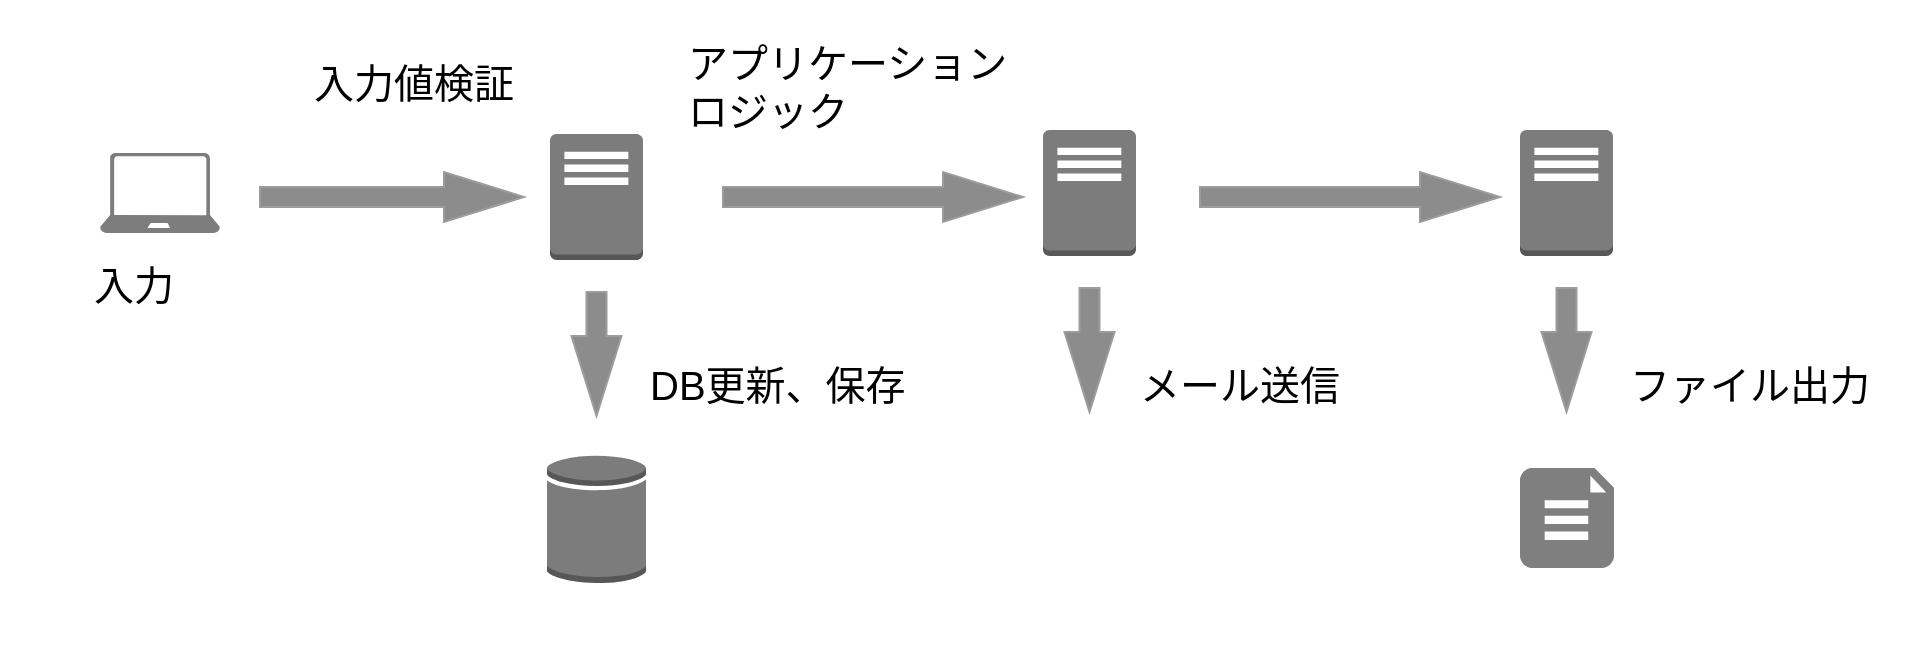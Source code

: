 <mxfile version="11.2.5" type="device" pages="6"><diagram id="GB4CVjPIeTx6nZwLK6ki" name="data"><mxGraphModel dx="1086" dy="626" grid="1" gridSize="10" guides="1" tooltips="1" connect="1" arrows="1" fold="1" page="1" pageScale="1" pageWidth="827" pageHeight="1169" math="0" shadow="0"><root><mxCell id="0"/><mxCell id="1" parent="0"/><mxCell id="DGPiBddQrB3Bt0iw4T6g-1" value="" style="pointerEvents=1;shadow=0;dashed=0;html=1;strokeColor=none;labelPosition=center;verticalLabelPosition=bottom;verticalAlign=top;align=center;shape=mxgraph.azure.laptop;fillColor=#7D7D7D;fontSize=26;fontColor=#000000;" vertex="1" parent="1"><mxGeometry x="60" y="299.5" width="60" height="40" as="geometry"/></mxCell><mxCell id="DGPiBddQrB3Bt0iw4T6g-3" value="" style="outlineConnect=0;dashed=0;verticalLabelPosition=bottom;verticalAlign=top;align=center;html=1;shape=mxgraph.aws3.traditional_server;fillColor=#7D7C7C;gradientColor=none;strokeColor=#9C9C9C;strokeWidth=1;fontSize=26;fontColor=#000000;" vertex="1" parent="1"><mxGeometry x="285" y="290" width="46.5" height="63" as="geometry"/></mxCell><mxCell id="DGPiBddQrB3Bt0iw4T6g-5" value="" style="html=1;shadow=0;dashed=0;align=center;verticalAlign=middle;shape=mxgraph.arrows2.arrow;dy=0.6;dx=40;notch=0;strokeColor=#9C9C9C;strokeWidth=1;fillColor=#8C8C8C;fontSize=26;fontColor=#000000;" vertex="1" parent="1"><mxGeometry x="140" y="309" width="132" height="25" as="geometry"/></mxCell><mxCell id="DGPiBddQrB3Bt0iw4T6g-9" value="" style="outlineConnect=0;dashed=0;verticalLabelPosition=bottom;verticalAlign=top;align=center;html=1;shape=mxgraph.aws3.generic_database;fillColor=#7D7C7C;gradientColor=none;strokeColor=#9C9C9C;strokeWidth=1;fontSize=26;fontColor=#000000;" vertex="1" parent="1"><mxGeometry x="283.5" y="450" width="49.5" height="64.5" as="geometry"/></mxCell><mxCell id="DGPiBddQrB3Bt0iw4T6g-14" value="" style="shape=image;html=1;verticalAlign=top;verticalLabelPosition=bottom;labelBackgroundColor=#ffffff;imageAspect=0;aspect=fixed;image=https://cdn3.iconfinder.com/data/icons/interface-39/24/freebies1_expanded-13-128.png;strokeColor=#9C9C9C;strokeWidth=1;fillColor=#8C8C8C;fontSize=26;fontColor=#9C9C9C;" vertex="1" parent="1"><mxGeometry x="568" y="240" width="50" height="50" as="geometry"/></mxCell><mxCell id="DGPiBddQrB3Bt0iw4T6g-15" value="" style="html=1;shadow=0;dashed=0;align=center;verticalAlign=middle;shape=mxgraph.arrows2.arrow;dy=0.6;dx=40;notch=0;strokeColor=#9C9C9C;strokeWidth=1;fillColor=#8C8C8C;fontSize=26;fontColor=#000000;direction=south;" vertex="1" parent="1"><mxGeometry x="295.75" y="369" width="25" height="62" as="geometry"/></mxCell><mxCell id="DGPiBddQrB3Bt0iw4T6g-16" value="" style="html=1;shadow=0;dashed=0;align=center;verticalAlign=middle;shape=mxgraph.arrows2.arrow;dy=0.6;dx=40;notch=0;strokeColor=#9C9C9C;strokeWidth=1;fillColor=#8C8C8C;fontSize=26;fontColor=#000000;" vertex="1" parent="1"><mxGeometry x="371.5" y="309" width="150" height="25" as="geometry"/></mxCell><mxCell id="DGPiBddQrB3Bt0iw4T6g-18" value="" style="outlineConnect=0;dashed=0;verticalLabelPosition=bottom;verticalAlign=top;align=center;html=1;shape=mxgraph.aws3.traditional_server;fillColor=#7D7C7C;gradientColor=none;strokeColor=#9C9C9C;strokeWidth=1;fontSize=26;fontColor=#000000;" vertex="1" parent="1"><mxGeometry x="531.5" y="288" width="46.5" height="63" as="geometry"/></mxCell><mxCell id="DGPiBddQrB3Bt0iw4T6g-20" value="" style="html=1;shadow=0;dashed=0;align=center;verticalAlign=middle;shape=mxgraph.arrows2.arrow;dy=0.6;dx=40;notch=0;strokeColor=#9C9C9C;strokeWidth=1;fillColor=#8C8C8C;fontSize=26;fontColor=#000000;direction=south;" vertex="1" parent="1"><mxGeometry x="542.25" y="367" width="25" height="62" as="geometry"/></mxCell><mxCell id="DGPiBddQrB3Bt0iw4T6g-21" value="" style="shape=image;verticalAlign=top;verticalLabelPosition=bottom;labelBackgroundColor=none;imageAspect=0;aspect=fixed;image=https://cdn3.iconfinder.com/data/icons/faticons/32/mail-01-128.png;strokeColor=#9C9C9C;strokeWidth=1;fillColor=#8C8C8C;fontSize=26;fontColor=none;labelBorderColor=none;noLabel=1;textOpacity=50;" vertex="1" parent="1"><mxGeometry x="520" y="444.5" width="70" height="70" as="geometry"/></mxCell><mxCell id="DGPiBddQrB3Bt0iw4T6g-22" value="" style="shape=image;html=1;verticalAlign=top;verticalLabelPosition=bottom;labelBackgroundColor=#ffffff;imageAspect=0;aspect=fixed;image=https://cdn3.iconfinder.com/data/icons/interface-39/24/freebies1_expanded-13-128.png;strokeColor=#9C9C9C;strokeWidth=1;fillColor=#8C8C8C;fontSize=26;fontColor=#9C9C9C;" vertex="1" parent="1"><mxGeometry x="806.5" y="240" width="50" height="50" as="geometry"/></mxCell><mxCell id="DGPiBddQrB3Bt0iw4T6g-23" value="" style="html=1;shadow=0;dashed=0;align=center;verticalAlign=middle;shape=mxgraph.arrows2.arrow;dy=0.6;dx=40;notch=0;strokeColor=#9C9C9C;strokeWidth=1;fillColor=#8C8C8C;fontSize=26;fontColor=#000000;" vertex="1" parent="1"><mxGeometry x="610" y="309" width="150" height="25" as="geometry"/></mxCell><mxCell id="DGPiBddQrB3Bt0iw4T6g-24" value="" style="outlineConnect=0;dashed=0;verticalLabelPosition=bottom;verticalAlign=top;align=center;html=1;shape=mxgraph.aws3.traditional_server;fillColor=#7D7C7C;gradientColor=none;strokeColor=#9C9C9C;strokeWidth=1;fontSize=26;fontColor=#000000;" vertex="1" parent="1"><mxGeometry x="770" y="288" width="46.5" height="63" as="geometry"/></mxCell><mxCell id="DGPiBddQrB3Bt0iw4T6g-25" value="" style="html=1;shadow=0;dashed=0;align=center;verticalAlign=middle;shape=mxgraph.arrows2.arrow;dy=0.6;dx=40;notch=0;strokeColor=#9C9C9C;strokeWidth=1;fillColor=#8C8C8C;fontSize=26;fontColor=#000000;direction=south;" vertex="1" parent="1"><mxGeometry x="780.75" y="367" width="25" height="62" as="geometry"/></mxCell><mxCell id="DGPiBddQrB3Bt0iw4T6g-27" value="" style="pointerEvents=1;shadow=0;dashed=0;html=1;strokeColor=none;labelPosition=center;verticalLabelPosition=bottom;verticalAlign=top;align=center;shape=mxgraph.azure.file_2;fillColor=#7F7F7F;labelBackgroundColor=none;fontSize=26;fontColor=none;" vertex="1" parent="1"><mxGeometry x="770" y="457" width="47" height="50" as="geometry"/></mxCell><mxCell id="DGPiBddQrB3Bt0iw4T6g-29" value="" style="shape=image;html=1;verticalAlign=top;verticalLabelPosition=bottom;labelBackgroundColor=#ffffff;imageAspect=0;aspect=fixed;image=https://cdn0.iconfinder.com/data/icons/users-android-l-lollipop-icon-pack/24/user-128.png;strokeColor=#9C9C9C;strokeWidth=1;fillColor=#8C8C8C;fontSize=26;fontColor=none;imageBackground=none;" vertex="1" parent="1"><mxGeometry x="10" y="223" width="65" height="65" as="geometry"/></mxCell><mxCell id="DGPiBddQrB3Bt0iw4T6g-30" value="" style="shape=image;html=1;verticalAlign=top;verticalLabelPosition=bottom;labelBackgroundColor=#ffffff;imageAspect=0;aspect=fixed;image=https://cdn0.iconfinder.com/data/icons/users-android-l-lollipop-icon-pack/24/user-128.png;strokeColor=#9C9C9C;strokeWidth=1;fillColor=#8C8C8C;fontSize=26;fontColor=none;imageBackground=none;" vertex="1" parent="1"><mxGeometry x="850" y="482.5" width="65" height="65" as="geometry"/></mxCell><mxCell id="DGPiBddQrB3Bt0iw4T6g-31" value="" style="shape=image;html=1;verticalAlign=top;verticalLabelPosition=bottom;labelBackgroundColor=#ffffff;imageAspect=0;aspect=fixed;image=https://cdn0.iconfinder.com/data/icons/users-android-l-lollipop-icon-pack/24/user-128.png;strokeColor=#9C9C9C;strokeWidth=1;fillColor=#8C8C8C;fontSize=26;fontColor=none;imageBackground=none;" vertex="1" parent="1"><mxGeometry x="590" y="482.5" width="65" height="65" as="geometry"/></mxCell><mxCell id="DGPiBddQrB3Bt0iw4T6g-32" value="入力" style="text;html=1;resizable=0;points=[];autosize=1;align=left;verticalAlign=top;spacingTop=-4;fontSize=20;fontColor=none;" vertex="1" parent="1"><mxGeometry x="55" y="351" width="70" height="30" as="geometry"/></mxCell><mxCell id="DGPiBddQrB3Bt0iw4T6g-33" value="入力値検証" style="text;html=1;resizable=0;points=[];autosize=1;align=left;verticalAlign=top;spacingTop=-4;fontSize=20;fontColor=none;" vertex="1" parent="1"><mxGeometry x="165" y="250" width="120" height="30" as="geometry"/></mxCell><mxCell id="DGPiBddQrB3Bt0iw4T6g-34" value="DB更新、保存" style="text;html=1;resizable=0;points=[];autosize=1;align=left;verticalAlign=top;spacingTop=-4;fontSize=20;fontColor=none;" vertex="1" parent="1"><mxGeometry x="333" y="401" width="140" height="30" as="geometry"/></mxCell><mxCell id="DGPiBddQrB3Bt0iw4T6g-36" value="メール送信" style="text;html=1;resizable=0;points=[];autosize=1;align=left;verticalAlign=top;spacingTop=-4;fontSize=20;fontColor=none;" vertex="1" parent="1"><mxGeometry x="578" y="401" width="120" height="30" as="geometry"/></mxCell><mxCell id="DGPiBddQrB3Bt0iw4T6g-37" value="ファイル出力" style="text;html=1;resizable=0;points=[];autosize=1;align=left;verticalAlign=top;spacingTop=-4;fontSize=20;fontColor=none;" vertex="1" parent="1"><mxGeometry x="822.5" y="401" width="140" height="30" as="geometry"/></mxCell><mxCell id="DGPiBddQrB3Bt0iw4T6g-38" value="アプリケーション&lt;br&gt;ロジック" style="text;html=1;resizable=0;points=[];autosize=1;align=left;verticalAlign=top;spacingTop=-4;fontSize=20;fontColor=none;" vertex="1" parent="1"><mxGeometry x="351.5" y="240" width="180" height="50" as="geometry"/></mxCell></root></mxGraphModel></diagram><diagram id="sdDwZZorSFzuKhZPAI7q" name="null_bite"><mxGraphModel dx="1086" dy="626" grid="1" gridSize="10" guides="1" tooltips="1" connect="1" arrows="1" fold="1" page="1" pageScale="1" pageWidth="827" pageHeight="1169" math="0" shadow="0"><root><mxCell id="ACatAeUu1qXschb8aNri-0"/><mxCell id="ACatAeUu1qXschb8aNri-1" parent="ACatAeUu1qXschb8aNri-0"/></root></mxGraphModel></diagram><diagram id="ZbquYOQWtKF4P_L8S0pZ" name="RDB"><mxGraphModel dx="1086" dy="808" grid="1" gridSize="10" guides="1" tooltips="1" connect="1" arrows="1" fold="1" page="1" pageScale="1" pageWidth="827" pageHeight="1169" math="0" shadow="0"><root><mxCell id="AAneKhii6JLAy0LihOT5-0"/><mxCell id="AAneKhii6JLAy0LihOT5-1" parent="AAneKhii6JLAy0LihOT5-0"/><mxCell id="DuvURIPWptBAkE5uQaoz-0" value="ブラウザ" style="pointerEvents=1;shadow=0;dashed=0;html=1;strokeColor=none;labelPosition=center;verticalLabelPosition=bottom;verticalAlign=top;align=center;shape=mxgraph.azure.laptop;fillColor=#7D7D7D;fontSize=14;" vertex="1" parent="AAneKhii6JLAy0LihOT5-1"><mxGeometry x="70" y="285" width="90" height="60" as="geometry"/></mxCell><mxCell id="DuvURIPWptBAkE5uQaoz-1" value="サーバー" style="outlineConnect=0;dashed=0;verticalLabelPosition=bottom;verticalAlign=top;align=center;html=1;shape=mxgraph.aws3.traditional_server;fillColor=#7D7C7C;gradientColor=none;fontSize=14;" vertex="1" parent="AAneKhii6JLAy0LihOT5-1"><mxGeometry x="560" y="264.5" width="60" height="87" as="geometry"/></mxCell><mxCell id="DuvURIPWptBAkE5uQaoz-2" value="&lt;br style=&quot;font-size: 24px&quot;&gt;入力" style="html=1;shadow=0;dashed=0;align=center;verticalAlign=top;shape=mxgraph.arrows2.arrow;dy=0.6;dx=40;notch=0;fontSize=24;fillColor=#1C1C1C;strokeColor=#666666;fontColor=#8C8C8C;opacity=40;" vertex="1" parent="AAneKhii6JLAy0LihOT5-1"><mxGeometry x="175" y="321.5" width="365" height="14" as="geometry"/></mxCell><mxCell id="DuvURIPWptBAkE5uQaoz-3" value="　出力&lt;br&gt;&amp;nbsp;" style="html=1;shadow=0;dashed=0;align=left;verticalAlign=bottom;shape=mxgraph.arrows2.arrow;dy=0.6;dx=40;flipH=1;notch=0;fontSize=24;fillColor=#1C1C1C;strokeColor=#666666;fontColor=#333333;direction=south;" vertex="1" parent="AAneKhii6JLAy0LihOT5-1"><mxGeometry x="583" y="391" width="14" height="149" as="geometry"/></mxCell><mxCell id="DuvURIPWptBAkE5uQaoz-4" value="処理" style="shape=image;html=1;verticalAlign=top;verticalLabelPosition=bottom;labelBackgroundColor=#ffffff;imageAspect=0;aspect=fixed;image=https://cdn1.iconfinder.com/data/icons/simple-arrow/512/arrow_20-128.png;fontSize=24;strokeWidth=1;fontColor=#8C8C8C;labelBorderColor=none;opacity=40;" vertex="1" parent="AAneKhii6JLAy0LihOT5-1"><mxGeometry x="640" y="250.5" width="101" height="101" as="geometry"/></mxCell><mxCell id="DuvURIPWptBAkE5uQaoz-8" value="" style="shape=image;html=1;verticalAlign=middle;verticalLabelPosition=bottom;labelBackgroundColor=#ffffff;imageAspect=0;aspect=fixed;image=https://cdn4.iconfinder.com/data/icons/geomicons/32/672371-check-128.png;strokeWidth=1;fillColor=#1C1C1C;fontSize=14;fontColor=#8C8C8C;" vertex="1" parent="AAneKhii6JLAy0LihOT5-1"><mxGeometry x="770" y="463" width="30" height="30" as="geometry"/></mxCell><mxCell id="DuvURIPWptBAkE5uQaoz-9" value="SQL インジェクション" style="text;html=1;resizable=0;points=[];autosize=1;align=left;verticalAlign=middle;spacingTop=-4;fontSize=20;fontColor=#000000;" vertex="1" parent="AAneKhii6JLAy0LihOT5-1"><mxGeometry x="802" y="463" width="220" height="30" as="geometry"/></mxCell><mxCell id="DuvURIPWptBAkE5uQaoz-10" value="データベース" style="outlineConnect=0;dashed=0;verticalLabelPosition=bottom;verticalAlign=top;align=center;html=1;shape=mxgraph.aws3.generic_database;fillColor=#7D7C7C;gradientColor=none;strokeWidth=1;fontSize=15;fontColor=#000000;" vertex="1" parent="AAneKhii6JLAy0LihOT5-1"><mxGeometry x="555" y="570" width="70" height="80" as="geometry"/></mxCell><mxCell id="DuvURIPWptBAkE5uQaoz-12" value="" style="shape=image;html=1;verticalAlign=top;verticalLabelPosition=bottom;labelBackgroundColor=#ffffff;imageAspect=0;aspect=fixed;image=https://cdn2.iconfinder.com/data/icons/file-formats-10/614/48_-_SQL-128.png;strokeWidth=1;fillColor=#1C1C1C;fontSize=15;fontColor=#000000;" vertex="1" parent="AAneKhii6JLAy0LihOT5-1"><mxGeometry x="660" y="421" width="114" height="114" as="geometry"/></mxCell></root></mxGraphModel></diagram><diagram id="FdbDKUm7-Hsr8q4Ps_8O" name="shell"><mxGraphModel dx="1086" dy="753" grid="1" gridSize="10" guides="1" tooltips="1" connect="1" arrows="1" fold="1" page="1" pageScale="1" pageWidth="827" pageHeight="1169" math="0" shadow="0"><root><mxCell id="aoJUGR7biUEnD8f8pjDI-0"/><mxCell id="aoJUGR7biUEnD8f8pjDI-1" parent="aoJUGR7biUEnD8f8pjDI-0"/><mxCell id="aoJUGR7biUEnD8f8pjDI-2" value="ブラウザ" style="pointerEvents=1;shadow=0;dashed=0;html=1;strokeColor=none;labelPosition=center;verticalLabelPosition=bottom;verticalAlign=top;align=center;shape=mxgraph.azure.laptop;fillColor=#7D7D7D;fontSize=14;" vertex="1" parent="aoJUGR7biUEnD8f8pjDI-1"><mxGeometry x="70" y="285" width="90" height="60" as="geometry"/></mxCell><mxCell id="aoJUGR7biUEnD8f8pjDI-3" value="サーバー" style="outlineConnect=0;dashed=0;verticalLabelPosition=bottom;verticalAlign=top;align=center;html=1;shape=mxgraph.aws3.traditional_server;fillColor=#7D7C7C;gradientColor=none;fontSize=14;" vertex="1" parent="aoJUGR7biUEnD8f8pjDI-1"><mxGeometry x="560" y="264.5" width="60" height="87" as="geometry"/></mxCell><mxCell id="aoJUGR7biUEnD8f8pjDI-4" value="&lt;br style=&quot;font-size: 24px&quot;&gt;入力" style="html=1;shadow=0;dashed=0;align=center;verticalAlign=top;shape=mxgraph.arrows2.arrow;dy=0.6;dx=40;notch=0;fontSize=24;fillColor=#1C1C1C;strokeColor=#666666;fontColor=#8C8C8C;opacity=40;" vertex="1" parent="aoJUGR7biUEnD8f8pjDI-1"><mxGeometry x="175" y="321.5" width="365" height="14" as="geometry"/></mxCell><mxCell id="aoJUGR7biUEnD8f8pjDI-5" value="　出力&lt;br&gt;&amp;nbsp;" style="html=1;shadow=0;dashed=0;align=left;verticalAlign=bottom;shape=mxgraph.arrows2.arrow;dy=0.6;dx=40;flipH=1;notch=0;fontSize=24;fillColor=#1C1C1C;strokeColor=#666666;fontColor=#333333;direction=south;" vertex="1" parent="aoJUGR7biUEnD8f8pjDI-1"><mxGeometry x="583" y="391" width="14" height="149" as="geometry"/></mxCell><mxCell id="aoJUGR7biUEnD8f8pjDI-6" value="処理" style="shape=image;html=1;verticalAlign=top;verticalLabelPosition=bottom;labelBackgroundColor=#ffffff;imageAspect=0;aspect=fixed;image=https://cdn1.iconfinder.com/data/icons/simple-arrow/512/arrow_20-128.png;fontSize=24;strokeWidth=1;fontColor=#8C8C8C;labelBorderColor=none;opacity=40;" vertex="1" parent="aoJUGR7biUEnD8f8pjDI-1"><mxGeometry x="640" y="250.5" width="101" height="101" as="geometry"/></mxCell><mxCell id="aoJUGR7biUEnD8f8pjDI-7" value="" style="shape=image;html=1;verticalAlign=middle;verticalLabelPosition=bottom;labelBackgroundColor=#ffffff;imageAspect=0;aspect=fixed;image=https://cdn4.iconfinder.com/data/icons/geomicons/32/672371-check-128.png;strokeWidth=1;fillColor=#1C1C1C;fontSize=14;fontColor=#8C8C8C;" vertex="1" parent="aoJUGR7biUEnD8f8pjDI-1"><mxGeometry x="770" y="463" width="30" height="30" as="geometry"/></mxCell><mxCell id="aoJUGR7biUEnD8f8pjDI-8" value="OS コマンド・インジェクション" style="text;html=1;resizable=0;points=[];autosize=1;align=left;verticalAlign=middle;spacingTop=-4;fontSize=20;fontColor=#000000;" vertex="1" parent="aoJUGR7biUEnD8f8pjDI-1"><mxGeometry x="802" y="463" width="310" height="30" as="geometry"/></mxCell><mxCell id="aoJUGR7biUEnD8f8pjDI-11" value="" style="outlineConnect=0;dashed=0;verticalLabelPosition=bottom;verticalAlign=top;align=center;html=1;shape=mxgraph.aws3.traditional_server;fillColor=#7D7C7C;gradientColor=none;strokeColor=#9C9C9C;strokeWidth=1;fontSize=15;fontColor=#000000;" vertex="1" parent="aoJUGR7biUEnD8f8pjDI-1"><mxGeometry x="560" y="553" width="60" height="78" as="geometry"/></mxCell><mxCell id="aoJUGR7biUEnD8f8pjDI-15" value="" style="shape=image;html=1;verticalAlign=top;verticalLabelPosition=bottom;labelBackgroundColor=#ffffff;imageAspect=0;aspect=fixed;image=https://cdn2.iconfinder.com/data/icons/metro-uinvert-dock/128/Command_Prompt.png;strokeColor=#9C9C9C;strokeWidth=1;fillColor=#1C1C1C;fontSize=15;fontColor=#000000;" vertex="1" parent="aoJUGR7biUEnD8f8pjDI-1"><mxGeometry x="680" y="440.5" width="75" height="75" as="geometry"/></mxCell></root></mxGraphModel></diagram><diagram id="9B8ks2g5WVaEtRABlHP8" name="mail"><mxGraphModel dx="1086" dy="753" grid="1" gridSize="10" guides="1" tooltips="1" connect="1" arrows="1" fold="1" page="1" pageScale="1" pageWidth="827" pageHeight="1169" math="0" shadow="0"><root><mxCell id="aL9BufekkUCCXso0NxZ8-0"/><mxCell id="aL9BufekkUCCXso0NxZ8-1" parent="aL9BufekkUCCXso0NxZ8-0"/><mxCell id="aL9BufekkUCCXso0NxZ8-2" value="ブラウザ" style="pointerEvents=1;shadow=0;dashed=0;html=1;strokeColor=none;labelPosition=center;verticalLabelPosition=bottom;verticalAlign=top;align=center;shape=mxgraph.azure.laptop;fillColor=#7D7D7D;fontSize=14;" vertex="1" parent="aL9BufekkUCCXso0NxZ8-1"><mxGeometry x="70" y="285" width="90" height="60" as="geometry"/></mxCell><mxCell id="aL9BufekkUCCXso0NxZ8-3" value="サーバー" style="outlineConnect=0;dashed=0;verticalLabelPosition=bottom;verticalAlign=top;align=center;html=1;shape=mxgraph.aws3.traditional_server;fillColor=#7D7C7C;gradientColor=none;fontSize=14;" vertex="1" parent="aL9BufekkUCCXso0NxZ8-1"><mxGeometry x="560" y="264.5" width="60" height="87" as="geometry"/></mxCell><mxCell id="aL9BufekkUCCXso0NxZ8-4" value="&lt;br style=&quot;font-size: 24px&quot;&gt;入力" style="html=1;shadow=0;dashed=0;align=center;verticalAlign=top;shape=mxgraph.arrows2.arrow;dy=0.6;dx=40;notch=0;fontSize=24;fillColor=#1C1C1C;strokeColor=#666666;fontColor=#8C8C8C;opacity=40;" vertex="1" parent="aL9BufekkUCCXso0NxZ8-1"><mxGeometry x="175" y="321.5" width="365" height="14" as="geometry"/></mxCell><mxCell id="aL9BufekkUCCXso0NxZ8-5" value="　出力&lt;br&gt;&amp;nbsp;" style="html=1;shadow=0;dashed=0;align=left;verticalAlign=bottom;shape=mxgraph.arrows2.arrow;dy=0.6;dx=40;flipH=1;notch=0;fontSize=24;fillColor=#1C1C1C;strokeColor=#666666;fontColor=#333333;direction=south;" vertex="1" parent="aL9BufekkUCCXso0NxZ8-1"><mxGeometry x="583" y="391" width="14" height="149" as="geometry"/></mxCell><mxCell id="aL9BufekkUCCXso0NxZ8-6" value="処理" style="shape=image;html=1;verticalAlign=top;verticalLabelPosition=bottom;labelBackgroundColor=#ffffff;imageAspect=0;aspect=fixed;image=https://cdn1.iconfinder.com/data/icons/simple-arrow/512/arrow_20-128.png;fontSize=24;strokeWidth=1;fontColor=#8C8C8C;labelBorderColor=none;opacity=40;" vertex="1" parent="aL9BufekkUCCXso0NxZ8-1"><mxGeometry x="640" y="250.5" width="101" height="101" as="geometry"/></mxCell><mxCell id="aL9BufekkUCCXso0NxZ8-7" value="" style="shape=image;html=1;verticalAlign=middle;verticalLabelPosition=bottom;labelBackgroundColor=#ffffff;imageAspect=0;aspect=fixed;image=https://cdn4.iconfinder.com/data/icons/geomicons/32/672371-check-128.png;strokeWidth=1;fillColor=#1C1C1C;fontSize=14;fontColor=#8C8C8C;" vertex="1" parent="aL9BufekkUCCXso0NxZ8-1"><mxGeometry x="770" y="463" width="30" height="30" as="geometry"/></mxCell><mxCell id="aL9BufekkUCCXso0NxZ8-8" value="メールヘッダ・インジェクション" style="text;html=1;resizable=0;points=[];autosize=1;align=left;verticalAlign=middle;spacingTop=-4;fontSize=20;fontColor=#000000;" vertex="1" parent="aL9BufekkUCCXso0NxZ8-1"><mxGeometry x="802" y="463" width="320" height="30" as="geometry"/></mxCell><mxCell id="aL9BufekkUCCXso0NxZ8-9" value="" style="outlineConnect=0;dashed=0;verticalLabelPosition=bottom;verticalAlign=top;align=center;html=1;shape=mxgraph.aws3.traditional_server;fillColor=#7D7C7C;gradientColor=none;strokeColor=#9C9C9C;strokeWidth=1;fontSize=15;fontColor=#000000;" vertex="1" parent="aL9BufekkUCCXso0NxZ8-1"><mxGeometry x="560" y="553" width="60" height="78" as="geometry"/></mxCell><mxCell id="aL9BufekkUCCXso0NxZ8-11" value="" style="shape=image;html=1;verticalAlign=top;verticalLabelPosition=bottom;labelBackgroundColor=#ffffff;imageAspect=0;aspect=fixed;image=https://cdn3.iconfinder.com/data/icons/faticons/32/mail-01-128.png;strokeColor=#9C9C9C;strokeWidth=1;fillColor=#1C1C1C;fontSize=15;fontColor=#000000;" vertex="1" parent="aL9BufekkUCCXso0NxZ8-1"><mxGeometry x="679" y="432.5" width="91" height="91" as="geometry"/></mxCell></root></mxGraphModel></diagram><diagram id="yHbzr9juTv5D-IgbMcaa" name="input_output_web"><mxGraphModel dx="1086" dy="753" grid="1" gridSize="10" guides="1" tooltips="1" connect="1" arrows="1" fold="1" page="1" pageScale="1" pageWidth="827" pageHeight="1169" math="0" shadow="0"><root><mxCell id="bb87yHowRrWos4kpqPJT-0"/><mxCell id="bb87yHowRrWos4kpqPJT-1" parent="bb87yHowRrWos4kpqPJT-0"/><mxCell id="1RdK0weHnPxc13NQuRWk-0" value="" style="pointerEvents=1;shadow=0;dashed=0;html=1;strokeColor=none;labelPosition=center;verticalLabelPosition=bottom;verticalAlign=top;align=center;shape=mxgraph.azure.laptop;fillColor=#7D7D7D;fontSize=27;" vertex="1" parent="bb87yHowRrWos4kpqPJT-1"><mxGeometry x="50" y="133.5" width="90" height="60" as="geometry"/></mxCell><mxCell id="1RdK0weHnPxc13NQuRWk-1" value="" style="outlineConnect=0;dashed=0;verticalLabelPosition=bottom;verticalAlign=top;align=center;html=1;shape=mxgraph.aws3.traditional_server;fillColor=#7D7C7C;gradientColor=none;fontSize=27;" vertex="1" parent="bb87yHowRrWos4kpqPJT-1"><mxGeometry x="540" y="113" width="60" height="87" as="geometry"/></mxCell><mxCell id="1RdK0weHnPxc13NQuRWk-2" value="&lt;br style=&quot;font-size: 24px&quot;&gt;入力（HTTP リクエスト）" style="html=1;shadow=0;dashed=0;align=center;verticalAlign=top;shape=mxgraph.arrows2.arrow;dy=0.6;dx=40;notch=0;fontSize=24;fillColor=#1C1C1C;strokeColor=#666666;fontColor=#333333;" vertex="1" parent="bb87yHowRrWos4kpqPJT-1"><mxGeometry x="155" y="170" width="365" height="14" as="geometry"/></mxCell><mxCell id="1RdK0weHnPxc13NQuRWk-3" value="出力（HTTP レスポンス）&lt;br&gt;&amp;nbsp;" style="html=1;shadow=0;dashed=0;align=center;verticalAlign=bottom;shape=mxgraph.arrows2.arrow;dy=0.6;dx=40;flipH=1;notch=0;fontSize=24;fillColor=#1C1C1C;strokeColor=#666666;fontColor=#333333;" vertex="1" parent="bb87yHowRrWos4kpqPJT-1"><mxGeometry x="155" y="140" width="365" height="14" as="geometry"/></mxCell><mxCell id="1RdK0weHnPxc13NQuRWk-4" value="処理" style="shape=image;html=1;verticalAlign=top;verticalLabelPosition=bottom;labelBackgroundColor=#ffffff;imageAspect=0;aspect=fixed;image=https://cdn1.iconfinder.com/data/icons/simple-arrow/512/arrow_20-128.png;fontSize=24;strokeWidth=1;fontColor=#000000;labelBorderColor=none;" vertex="1" parent="bb87yHowRrWos4kpqPJT-1"><mxGeometry x="620" y="99" width="101" height="101" as="geometry"/></mxCell></root></mxGraphModel></diagram></mxfile>
